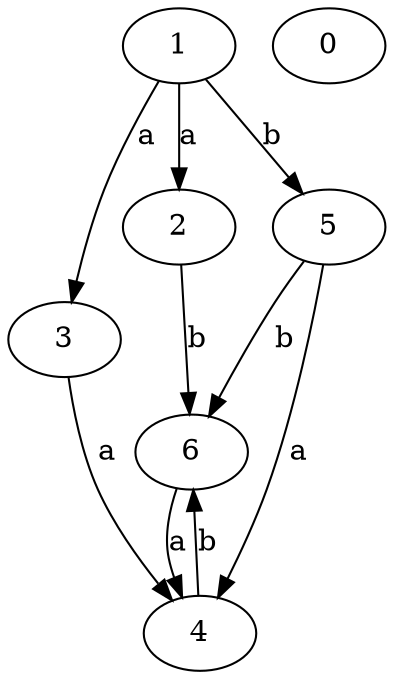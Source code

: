 strict digraph  {
2;
3;
0;
4;
5;
6;
1;
2 -> 6  [label=b];
3 -> 4  [label=a];
4 -> 6  [label=b];
5 -> 4  [label=a];
5 -> 6  [label=b];
6 -> 4  [label=a];
1 -> 2  [label=a];
1 -> 3  [label=a];
1 -> 5  [label=b];
}

